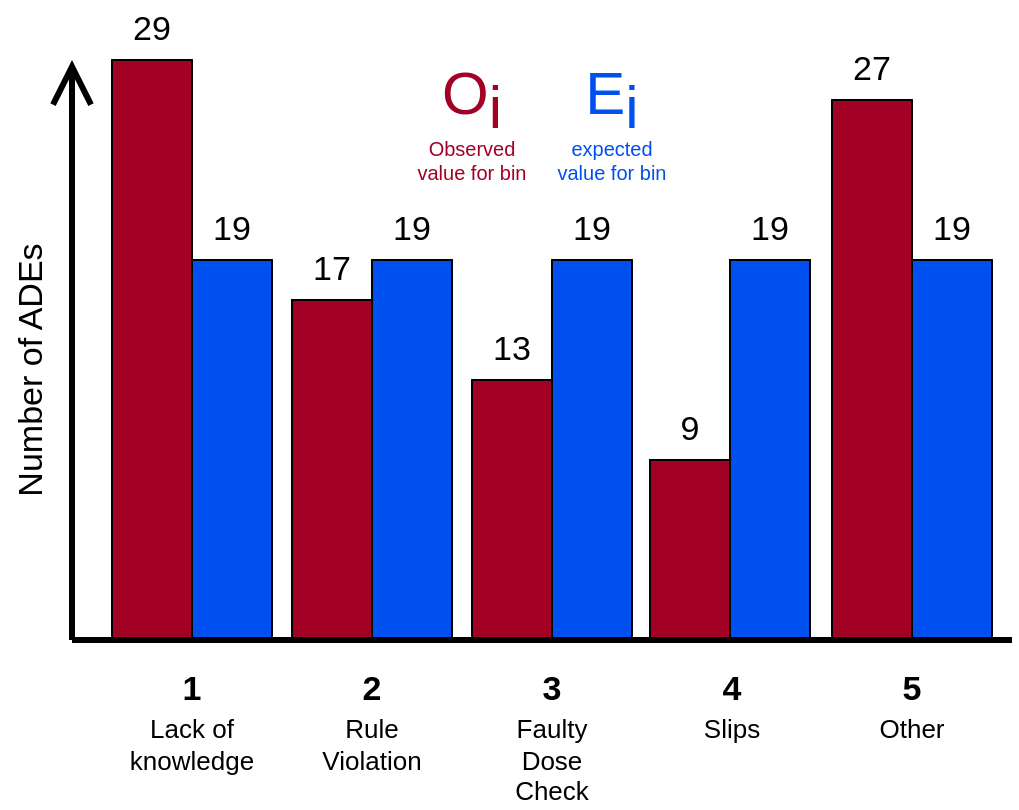 <mxfile>
    <diagram id="lGqpzlvjsjdTwlpCf_Ow" name="Page-1">
        <mxGraphModel dx="918" dy="917" grid="1" gridSize="10" guides="1" tooltips="1" connect="1" arrows="1" fold="1" page="1" pageScale="1" pageWidth="850" pageHeight="1100" math="0" shadow="0">
            <root>
                <mxCell id="0"/>
                <mxCell id="1" parent="0"/>
                <mxCell id="2" value="" style="rounded=0;whiteSpace=wrap;html=1;fillColor=#a20025;fontColor=#ffffff;strokeColor=#000000;" vertex="1" parent="1">
                    <mxGeometry x="80" y="70" width="40" height="290" as="geometry"/>
                </mxCell>
                <mxCell id="3" value="" style="rounded=0;whiteSpace=wrap;html=1;fillColor=#a20025;fontColor=#ffffff;strokeColor=#000000;" vertex="1" parent="1">
                    <mxGeometry x="170" y="190" width="40" height="170" as="geometry"/>
                </mxCell>
                <mxCell id="4" value="" style="rounded=0;whiteSpace=wrap;html=1;fillColor=#a20025;fontColor=#ffffff;strokeColor=#000000;" vertex="1" parent="1">
                    <mxGeometry x="260" y="230" width="40" height="130" as="geometry"/>
                </mxCell>
                <mxCell id="5" value="" style="rounded=0;whiteSpace=wrap;html=1;fillColor=#a20025;fontColor=#ffffff;strokeColor=#000000;" vertex="1" parent="1">
                    <mxGeometry x="349" y="270" width="40" height="90" as="geometry"/>
                </mxCell>
                <mxCell id="6" value="" style="rounded=0;whiteSpace=wrap;html=1;fillColor=#a20025;fontColor=#ffffff;strokeColor=#000000;" vertex="1" parent="1">
                    <mxGeometry x="440" y="90" width="40" height="270" as="geometry"/>
                </mxCell>
                <mxCell id="7" value="" style="rounded=0;whiteSpace=wrap;html=1;fillColor=#0050ef;fontColor=#ffffff;strokeColor=#000000;" vertex="1" parent="1">
                    <mxGeometry x="120" y="170" width="40" height="190" as="geometry"/>
                </mxCell>
                <mxCell id="8" value="" style="rounded=0;whiteSpace=wrap;html=1;fillColor=#0050ef;fontColor=#ffffff;strokeColor=#000000;" vertex="1" parent="1">
                    <mxGeometry x="210" y="170" width="40" height="190" as="geometry"/>
                </mxCell>
                <mxCell id="9" value="" style="rounded=0;whiteSpace=wrap;html=1;fillColor=#0050ef;fontColor=#ffffff;strokeColor=#000000;" vertex="1" parent="1">
                    <mxGeometry x="300" y="170" width="40" height="190" as="geometry"/>
                </mxCell>
                <mxCell id="10" value="" style="rounded=0;whiteSpace=wrap;html=1;fillColor=#0050ef;fontColor=#ffffff;strokeColor=#000000;" vertex="1" parent="1">
                    <mxGeometry x="389" y="170" width="40" height="190" as="geometry"/>
                </mxCell>
                <mxCell id="11" value="" style="rounded=0;whiteSpace=wrap;html=1;fillColor=#0050ef;fontColor=#ffffff;strokeColor=#000000;" vertex="1" parent="1">
                    <mxGeometry x="480" y="170" width="40" height="190" as="geometry"/>
                </mxCell>
                <mxCell id="12" value="" style="endArrow=none;html=1;strokeWidth=3;fontStyle=1" edge="1" parent="1">
                    <mxGeometry width="50" height="50" relative="1" as="geometry">
                        <mxPoint x="60" y="360" as="sourcePoint"/>
                        <mxPoint x="530" y="360" as="targetPoint"/>
                    </mxGeometry>
                </mxCell>
                <mxCell id="13" value="29" style="text;html=1;strokeColor=none;fillColor=none;align=center;verticalAlign=middle;whiteSpace=wrap;rounded=0;fontSize=17;" vertex="1" parent="1">
                    <mxGeometry x="80" y="40" width="40" height="30" as="geometry"/>
                </mxCell>
                <mxCell id="14" value="19" style="text;html=1;strokeColor=none;fillColor=none;align=center;verticalAlign=middle;whiteSpace=wrap;rounded=0;fontSize=17;" vertex="1" parent="1">
                    <mxGeometry x="120" y="140" width="40" height="30" as="geometry"/>
                </mxCell>
                <mxCell id="15" value="17" style="text;html=1;strokeColor=none;fillColor=none;align=center;verticalAlign=middle;whiteSpace=wrap;rounded=0;fontSize=17;" vertex="1" parent="1">
                    <mxGeometry x="170" y="160" width="40" height="30" as="geometry"/>
                </mxCell>
                <mxCell id="16" value="19" style="text;html=1;strokeColor=none;fillColor=none;align=center;verticalAlign=middle;whiteSpace=wrap;rounded=0;fontSize=17;" vertex="1" parent="1">
                    <mxGeometry x="210" y="140" width="40" height="30" as="geometry"/>
                </mxCell>
                <mxCell id="17" value="19" style="text;html=1;strokeColor=none;fillColor=none;align=center;verticalAlign=middle;whiteSpace=wrap;rounded=0;fontSize=17;" vertex="1" parent="1">
                    <mxGeometry x="300" y="140" width="40" height="30" as="geometry"/>
                </mxCell>
                <mxCell id="18" value="19" style="text;html=1;strokeColor=none;fillColor=none;align=center;verticalAlign=middle;whiteSpace=wrap;rounded=0;fontSize=17;" vertex="1" parent="1">
                    <mxGeometry x="389" y="140" width="40" height="30" as="geometry"/>
                </mxCell>
                <mxCell id="19" value="19" style="text;html=1;strokeColor=none;fillColor=none;align=center;verticalAlign=middle;whiteSpace=wrap;rounded=0;fontSize=17;" vertex="1" parent="1">
                    <mxGeometry x="480" y="140" width="40" height="30" as="geometry"/>
                </mxCell>
                <mxCell id="20" value="13" style="text;html=1;strokeColor=none;fillColor=none;align=center;verticalAlign=middle;whiteSpace=wrap;rounded=0;fontSize=17;" vertex="1" parent="1">
                    <mxGeometry x="260" y="200" width="40" height="30" as="geometry"/>
                </mxCell>
                <mxCell id="21" value="9" style="text;html=1;strokeColor=none;fillColor=none;align=center;verticalAlign=middle;whiteSpace=wrap;rounded=0;fontSize=17;" vertex="1" parent="1">
                    <mxGeometry x="349" y="240" width="40" height="30" as="geometry"/>
                </mxCell>
                <mxCell id="22" value="27" style="text;html=1;strokeColor=none;fillColor=none;align=center;verticalAlign=middle;whiteSpace=wrap;rounded=0;fontSize=17;" vertex="1" parent="1">
                    <mxGeometry x="440" y="60" width="40" height="30" as="geometry"/>
                </mxCell>
                <mxCell id="23" value="E&lt;sub style=&quot;font-size: 30px;&quot;&gt;i&lt;/sub&gt;" style="text;html=1;strokeColor=none;fillColor=none;align=center;verticalAlign=middle;whiteSpace=wrap;rounded=0;fontColor=#0050EF;fontSize=30;" vertex="1" parent="1">
                    <mxGeometry x="320" y="80" width="20" height="20" as="geometry"/>
                </mxCell>
                <mxCell id="24" value="O&lt;sub style=&quot;font-size: 30px;&quot;&gt;i&lt;/sub&gt;" style="text;html=1;strokeColor=none;fillColor=none;align=center;verticalAlign=middle;whiteSpace=wrap;rounded=0;fontColor=#A20025;fontSize=30;" vertex="1" parent="1">
                    <mxGeometry x="250" y="80" width="20" height="20" as="geometry"/>
                </mxCell>
                <mxCell id="25" value="expected value for bin" style="text;html=1;strokeColor=none;fillColor=none;align=center;verticalAlign=middle;whiteSpace=wrap;rounded=0;fontColor=#0050EF;fontSize=10;" vertex="1" parent="1">
                    <mxGeometry x="300" y="110" width="60" height="20" as="geometry"/>
                </mxCell>
                <mxCell id="26" value="Observed value for bin" style="text;html=1;strokeColor=none;fillColor=none;align=center;verticalAlign=middle;whiteSpace=wrap;rounded=0;fontColor=#A20025;fontSize=10;" vertex="1" parent="1">
                    <mxGeometry x="230" y="110" width="60" height="20" as="geometry"/>
                </mxCell>
                <mxCell id="27" value="" style="endArrow=open;html=1;strokeWidth=3;endFill=0;endSize=16;" edge="1" parent="1">
                    <mxGeometry width="50" height="50" relative="1" as="geometry">
                        <mxPoint x="60" y="360" as="sourcePoint"/>
                        <mxPoint x="60" y="70" as="targetPoint"/>
                    </mxGeometry>
                </mxCell>
                <mxCell id="28" value="Number of ADEs" style="text;html=1;strokeColor=none;fillColor=none;align=center;verticalAlign=middle;whiteSpace=wrap;rounded=0;fontSize=17;fontColor=#000000;rotation=-90;" vertex="1" parent="1">
                    <mxGeometry x="-30" y="210" width="140" height="30" as="geometry"/>
                </mxCell>
                <mxCell id="29" value="1" style="text;html=1;strokeColor=none;fillColor=none;align=center;verticalAlign=middle;whiteSpace=wrap;rounded=0;fontSize=17;fontColor=#000000;fontStyle=1" vertex="1" parent="1">
                    <mxGeometry x="90" y="370" width="60" height="30" as="geometry"/>
                </mxCell>
                <mxCell id="30" value="2" style="text;html=1;strokeColor=none;fillColor=none;align=center;verticalAlign=middle;whiteSpace=wrap;rounded=0;fontSize=17;fontColor=#000000;fontStyle=1" vertex="1" parent="1">
                    <mxGeometry x="180" y="370" width="60" height="30" as="geometry"/>
                </mxCell>
                <mxCell id="31" value="3" style="text;html=1;strokeColor=none;fillColor=none;align=center;verticalAlign=middle;whiteSpace=wrap;rounded=0;fontSize=17;fontColor=#000000;fontStyle=1" vertex="1" parent="1">
                    <mxGeometry x="270" y="370" width="60" height="30" as="geometry"/>
                </mxCell>
                <mxCell id="32" value="4" style="text;html=1;strokeColor=none;fillColor=none;align=center;verticalAlign=middle;whiteSpace=wrap;rounded=0;fontSize=17;fontColor=#000000;fontStyle=1" vertex="1" parent="1">
                    <mxGeometry x="360" y="370" width="60" height="30" as="geometry"/>
                </mxCell>
                <mxCell id="33" value="5" style="text;html=1;strokeColor=none;fillColor=none;align=center;verticalAlign=middle;whiteSpace=wrap;rounded=0;fontSize=17;fontColor=#000000;fontStyle=1" vertex="1" parent="1">
                    <mxGeometry x="450" y="370" width="60" height="30" as="geometry"/>
                </mxCell>
                <mxCell id="34" value="Lack of knowledge" style="text;html=1;strokeColor=none;fillColor=none;align=center;verticalAlign=top;whiteSpace=wrap;rounded=0;fontSize=13;fontColor=#000000;fontStyle=0" vertex="1" parent="1">
                    <mxGeometry x="90" y="390" width="60" height="30" as="geometry"/>
                </mxCell>
                <mxCell id="35" value="Rule Violation" style="text;html=1;strokeColor=none;fillColor=none;align=center;verticalAlign=top;whiteSpace=wrap;rounded=0;fontSize=13;fontColor=#000000;fontStyle=0" vertex="1" parent="1">
                    <mxGeometry x="180" y="390" width="60" height="30" as="geometry"/>
                </mxCell>
                <mxCell id="36" value="Faulty Dose Check" style="text;html=1;strokeColor=none;fillColor=none;align=center;verticalAlign=top;whiteSpace=wrap;rounded=0;fontSize=13;fontColor=#000000;fontStyle=0" vertex="1" parent="1">
                    <mxGeometry x="270" y="390" width="60" height="30" as="geometry"/>
                </mxCell>
                <mxCell id="37" value="Slips" style="text;html=1;strokeColor=none;fillColor=none;align=center;verticalAlign=top;whiteSpace=wrap;rounded=0;fontSize=13;fontColor=#000000;fontStyle=0" vertex="1" parent="1">
                    <mxGeometry x="360" y="390" width="60" height="30" as="geometry"/>
                </mxCell>
                <mxCell id="38" value="Other" style="text;html=1;strokeColor=none;fillColor=none;align=center;verticalAlign=top;whiteSpace=wrap;rounded=0;fontSize=13;fontColor=#000000;fontStyle=0" vertex="1" parent="1">
                    <mxGeometry x="450" y="390" width="60" height="30" as="geometry"/>
                </mxCell>
            </root>
        </mxGraphModel>
    </diagram>
</mxfile>